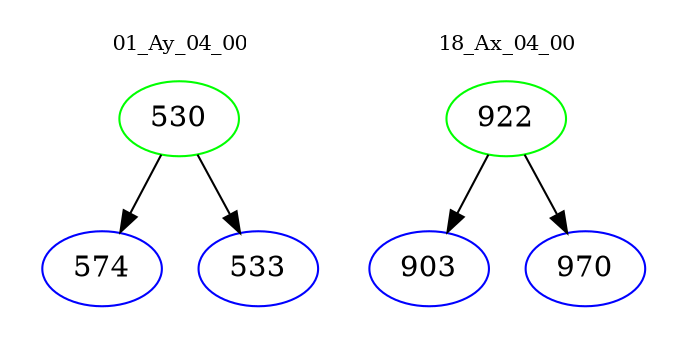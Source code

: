 digraph{
subgraph cluster_0 {
color = white
label = "01_Ay_04_00";
fontsize=10;
T0_530 [label="530", color="green"]
T0_530 -> T0_574 [color="black"]
T0_574 [label="574", color="blue"]
T0_530 -> T0_533 [color="black"]
T0_533 [label="533", color="blue"]
}
subgraph cluster_1 {
color = white
label = "18_Ax_04_00";
fontsize=10;
T1_922 [label="922", color="green"]
T1_922 -> T1_903 [color="black"]
T1_903 [label="903", color="blue"]
T1_922 -> T1_970 [color="black"]
T1_970 [label="970", color="blue"]
}
}
